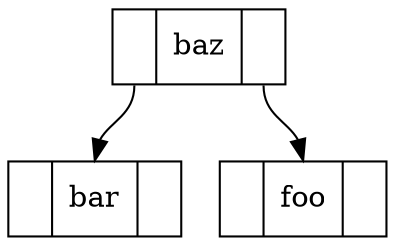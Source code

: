 digraph aa_tree {
node [shape = record];
node1 [label = "<f0> | <f1> baz|<f2> "];
node2 [label = "<f0> | <f1> bar|<f2> "];
"node1":f0 -> "node2":f1;
node3 [label = "<f0> | <f1> foo|<f2> "];
"node1":f2 -> "node3":f1;
}
